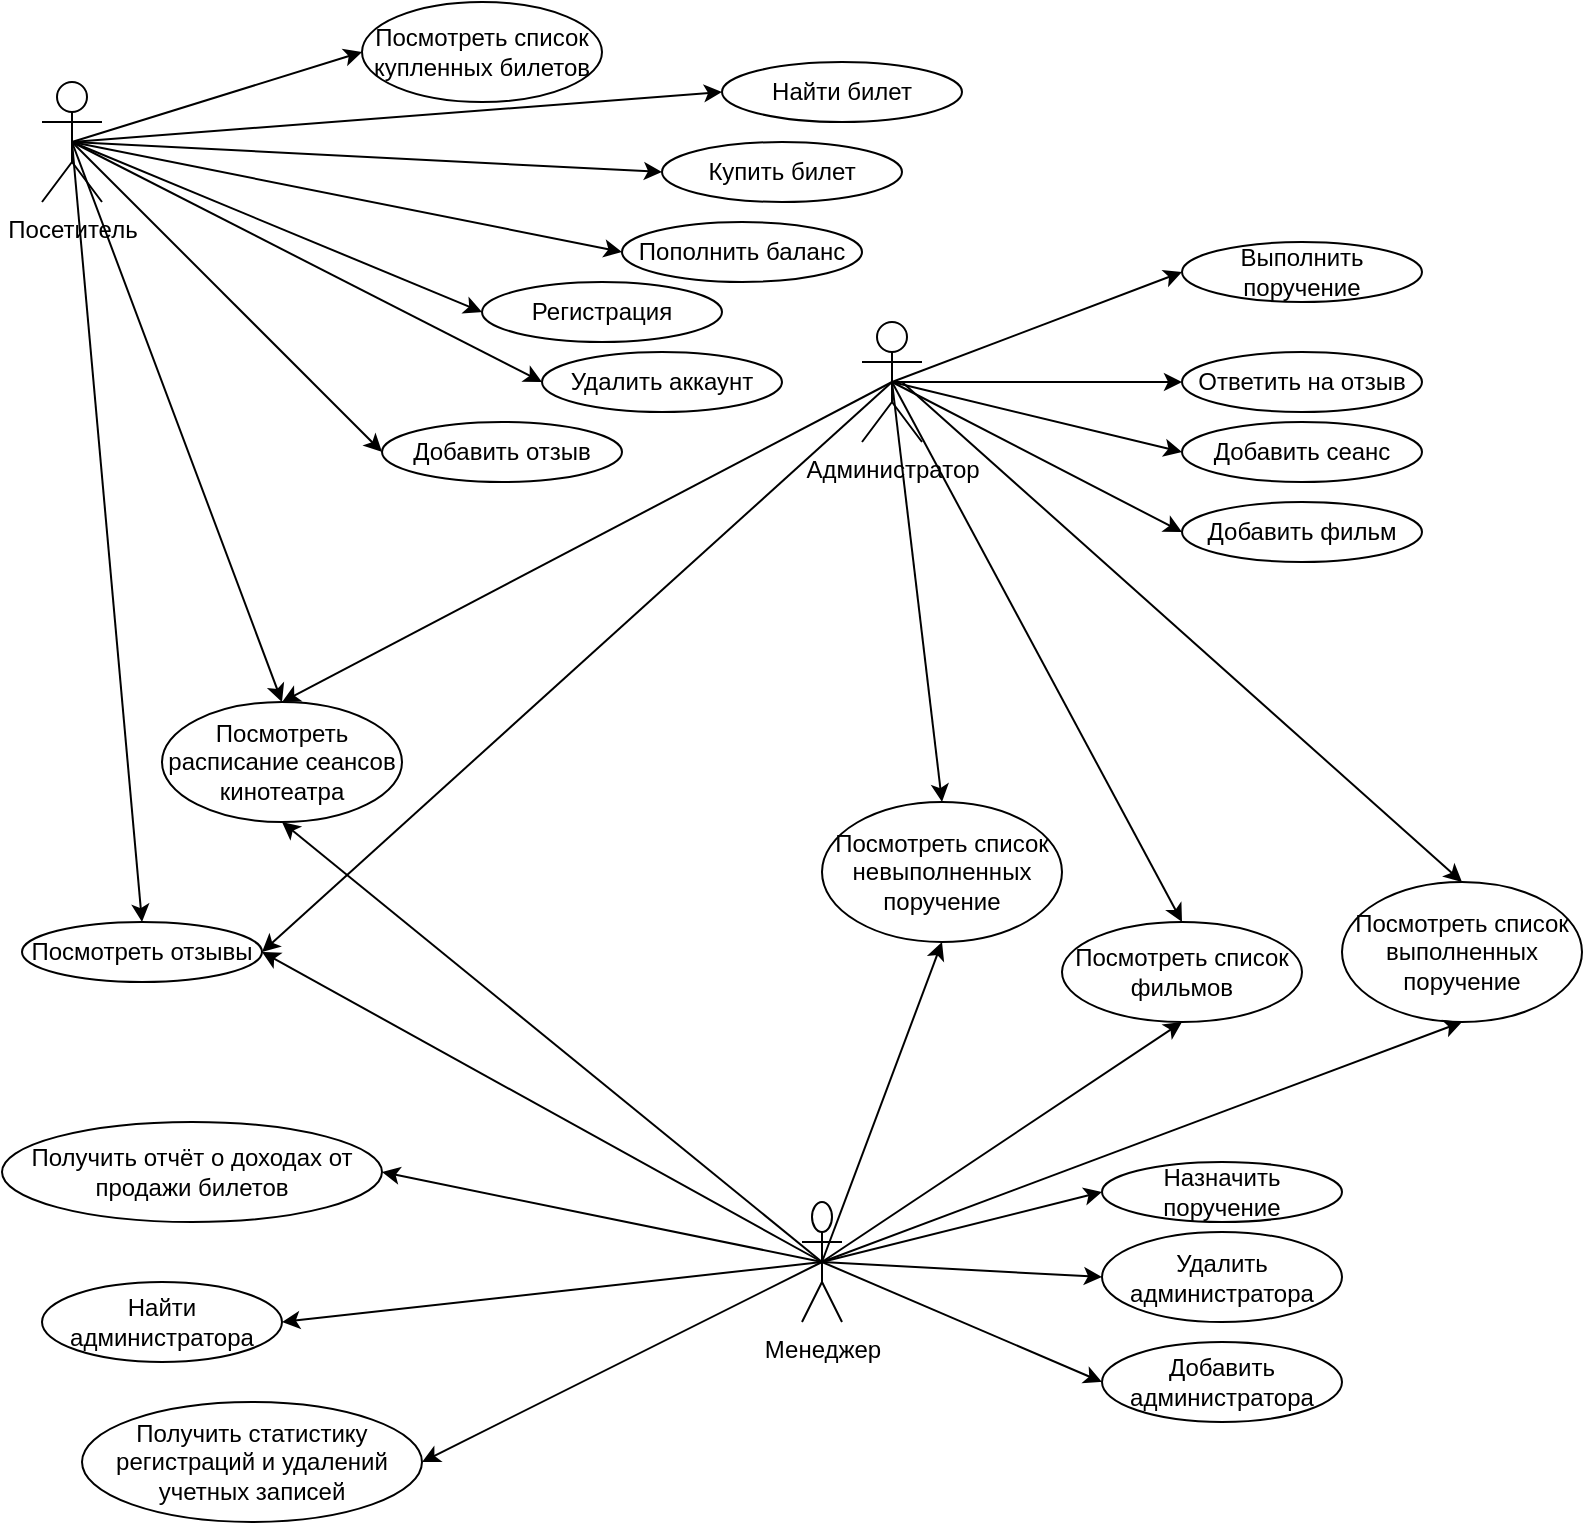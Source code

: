 <mxfile version="20.7.4" type="device"><diagram id="FSVbsr0RItwzyedZOYNi" name="Page-1"><mxGraphModel dx="1120" dy="452" grid="1" gridSize="10" guides="1" tooltips="1" connect="1" arrows="1" fold="1" page="1" pageScale="1" pageWidth="827" pageHeight="1169" math="0" shadow="0"><root><mxCell id="0"/><mxCell id="1" parent="0"/><mxCell id="w5TkHwvx1zYArL_df4Ki-1" value="Посетитель" style="shape=umlActor;verticalLabelPosition=bottom;verticalAlign=top;html=1;outlineConnect=0;" parent="1" vertex="1"><mxGeometry x="40" y="40" width="30" height="60" as="geometry"/></mxCell><mxCell id="w5TkHwvx1zYArL_df4Ki-2" value="Посмотреть расписание сеансов кинотеатра" style="ellipse;whiteSpace=wrap;html=1;" parent="1" vertex="1"><mxGeometry x="100" y="350" width="120" height="60" as="geometry"/></mxCell><mxCell id="w5TkHwvx1zYArL_df4Ki-4" value="Посмотреть отзывы" style="ellipse;whiteSpace=wrap;html=1;" parent="1" vertex="1"><mxGeometry x="30" y="460" width="120" height="30" as="geometry"/></mxCell><mxCell id="w5TkHwvx1zYArL_df4Ki-5" value="Посмотреть список купленных билетов" style="ellipse;whiteSpace=wrap;html=1;" parent="1" vertex="1"><mxGeometry x="200" width="120" height="50" as="geometry"/></mxCell><mxCell id="w5TkHwvx1zYArL_df4Ki-6" value="Найти билет" style="ellipse;whiteSpace=wrap;html=1;" parent="1" vertex="1"><mxGeometry x="380" y="30" width="120" height="30" as="geometry"/></mxCell><mxCell id="w5TkHwvx1zYArL_df4Ki-7" value="Купить билет" style="ellipse;whiteSpace=wrap;html=1;" parent="1" vertex="1"><mxGeometry x="350" y="70" width="120" height="30" as="geometry"/></mxCell><mxCell id="w5TkHwvx1zYArL_df4Ki-8" value="Пополнить баланс" style="ellipse;whiteSpace=wrap;html=1;" parent="1" vertex="1"><mxGeometry x="330" y="110" width="120" height="30" as="geometry"/></mxCell><mxCell id="w5TkHwvx1zYArL_df4Ki-9" value="Удалить аккаунт" style="ellipse;whiteSpace=wrap;html=1;" parent="1" vertex="1"><mxGeometry x="290" y="175" width="120" height="30" as="geometry"/></mxCell><mxCell id="w5TkHwvx1zYArL_df4Ki-10" value="Регистрация" style="ellipse;whiteSpace=wrap;html=1;" parent="1" vertex="1"><mxGeometry x="260" y="140" width="120" height="30" as="geometry"/></mxCell><mxCell id="w5TkHwvx1zYArL_df4Ki-11" value="Добавить отзыв" style="ellipse;whiteSpace=wrap;html=1;" parent="1" vertex="1"><mxGeometry x="210" y="210" width="120" height="30" as="geometry"/></mxCell><mxCell id="w5TkHwvx1zYArL_df4Ki-18" value="" style="endArrow=classic;html=1;rounded=0;exitX=0.5;exitY=0.5;exitDx=0;exitDy=0;exitPerimeter=0;entryX=0;entryY=0.5;entryDx=0;entryDy=0;" parent="1" source="w5TkHwvx1zYArL_df4Ki-1" target="w5TkHwvx1zYArL_df4Ki-5" edge="1"><mxGeometry width="50" height="50" relative="1" as="geometry"><mxPoint x="290" y="250" as="sourcePoint"/><mxPoint x="340" y="200" as="targetPoint"/></mxGeometry></mxCell><mxCell id="w5TkHwvx1zYArL_df4Ki-19" value="" style="endArrow=classic;html=1;rounded=0;exitX=0.5;exitY=0.5;exitDx=0;exitDy=0;exitPerimeter=0;entryX=0;entryY=0.5;entryDx=0;entryDy=0;" parent="1" source="w5TkHwvx1zYArL_df4Ki-1" target="w5TkHwvx1zYArL_df4Ki-6" edge="1"><mxGeometry width="50" height="50" relative="1" as="geometry"><mxPoint x="65" y="80" as="sourcePoint"/><mxPoint x="210" y="35" as="targetPoint"/></mxGeometry></mxCell><mxCell id="w5TkHwvx1zYArL_df4Ki-20" value="" style="endArrow=classic;html=1;rounded=0;exitX=0.5;exitY=0.5;exitDx=0;exitDy=0;exitPerimeter=0;entryX=0;entryY=0.5;entryDx=0;entryDy=0;" parent="1" source="w5TkHwvx1zYArL_df4Ki-1" target="w5TkHwvx1zYArL_df4Ki-7" edge="1"><mxGeometry width="50" height="50" relative="1" as="geometry"><mxPoint x="65" y="80" as="sourcePoint"/><mxPoint x="210" y="80" as="targetPoint"/></mxGeometry></mxCell><mxCell id="w5TkHwvx1zYArL_df4Ki-21" value="" style="endArrow=classic;html=1;rounded=0;exitX=0.5;exitY=0.5;exitDx=0;exitDy=0;exitPerimeter=0;entryX=0;entryY=0.5;entryDx=0;entryDy=0;" parent="1" source="w5TkHwvx1zYArL_df4Ki-1" target="w5TkHwvx1zYArL_df4Ki-8" edge="1"><mxGeometry width="50" height="50" relative="1" as="geometry"><mxPoint x="65" y="80" as="sourcePoint"/><mxPoint x="210" y="115" as="targetPoint"/></mxGeometry></mxCell><mxCell id="w5TkHwvx1zYArL_df4Ki-22" value="" style="endArrow=classic;html=1;rounded=0;exitX=0.5;exitY=0.5;exitDx=0;exitDy=0;exitPerimeter=0;entryX=0;entryY=0.5;entryDx=0;entryDy=0;" parent="1" source="w5TkHwvx1zYArL_df4Ki-1" target="w5TkHwvx1zYArL_df4Ki-10" edge="1"><mxGeometry width="50" height="50" relative="1" as="geometry"><mxPoint x="65" y="80" as="sourcePoint"/><mxPoint x="210" y="155" as="targetPoint"/></mxGeometry></mxCell><mxCell id="w5TkHwvx1zYArL_df4Ki-23" value="" style="endArrow=classic;html=1;rounded=0;exitX=0.5;exitY=0.5;exitDx=0;exitDy=0;exitPerimeter=0;entryX=0;entryY=0.5;entryDx=0;entryDy=0;" parent="1" source="w5TkHwvx1zYArL_df4Ki-1" target="w5TkHwvx1zYArL_df4Ki-9" edge="1"><mxGeometry width="50" height="50" relative="1" as="geometry"><mxPoint x="65" y="80" as="sourcePoint"/><mxPoint x="210" y="195" as="targetPoint"/></mxGeometry></mxCell><mxCell id="w5TkHwvx1zYArL_df4Ki-25" value="Администратор" style="shape=umlActor;verticalLabelPosition=bottom;verticalAlign=top;html=1;outlineConnect=0;" parent="1" vertex="1"><mxGeometry x="450" y="160" width="30" height="60" as="geometry"/></mxCell><mxCell id="w5TkHwvx1zYArL_df4Ki-26" value="Выполнить поручение" style="ellipse;whiteSpace=wrap;html=1;" parent="1" vertex="1"><mxGeometry x="610" y="120" width="120" height="30" as="geometry"/></mxCell><mxCell id="w5TkHwvx1zYArL_df4Ki-27" value="Ответить на отзыв" style="ellipse;whiteSpace=wrap;html=1;" parent="1" vertex="1"><mxGeometry x="610" y="175" width="120" height="30" as="geometry"/></mxCell><mxCell id="w5TkHwvx1zYArL_df4Ki-28" value="Добавить сеанс" style="ellipse;whiteSpace=wrap;html=1;" parent="1" vertex="1"><mxGeometry x="610" y="210" width="120" height="30" as="geometry"/></mxCell><mxCell id="w5TkHwvx1zYArL_df4Ki-29" value="Добавить фильм" style="ellipse;whiteSpace=wrap;html=1;" parent="1" vertex="1"><mxGeometry x="610" y="250" width="120" height="30" as="geometry"/></mxCell><mxCell id="w5TkHwvx1zYArL_df4Ki-30" value="Посмотреть список выполненных поручение" style="ellipse;whiteSpace=wrap;html=1;" parent="1" vertex="1"><mxGeometry x="690" y="440" width="120" height="70" as="geometry"/></mxCell><mxCell id="w5TkHwvx1zYArL_df4Ki-31" value="Посмотреть список невыполненных поручение" style="ellipse;whiteSpace=wrap;html=1;" parent="1" vertex="1"><mxGeometry x="430" y="400" width="120" height="70" as="geometry"/></mxCell><mxCell id="w5TkHwvx1zYArL_df4Ki-32" value="" style="endArrow=classic;html=1;rounded=0;exitX=0.5;exitY=0.5;exitDx=0;exitDy=0;exitPerimeter=0;entryX=0;entryY=0.5;entryDx=0;entryDy=0;" parent="1" source="w5TkHwvx1zYArL_df4Ki-25" target="w5TkHwvx1zYArL_df4Ki-26" edge="1"><mxGeometry width="50" height="50" relative="1" as="geometry"><mxPoint x="700" y="370" as="sourcePoint"/><mxPoint x="750" y="320" as="targetPoint"/></mxGeometry></mxCell><mxCell id="w5TkHwvx1zYArL_df4Ki-33" value="" style="endArrow=classic;html=1;rounded=0;exitX=0.5;exitY=0.5;exitDx=0;exitDy=0;exitPerimeter=0;entryX=0;entryY=0.5;entryDx=0;entryDy=0;" parent="1" source="w5TkHwvx1zYArL_df4Ki-25" target="w5TkHwvx1zYArL_df4Ki-27" edge="1"><mxGeometry width="50" height="50" relative="1" as="geometry"><mxPoint x="475" y="200" as="sourcePoint"/><mxPoint x="620" y="155" as="targetPoint"/></mxGeometry></mxCell><mxCell id="w5TkHwvx1zYArL_df4Ki-34" value="" style="endArrow=classic;html=1;rounded=0;exitX=0.5;exitY=0.5;exitDx=0;exitDy=0;exitPerimeter=0;entryX=0;entryY=0.5;entryDx=0;entryDy=0;" parent="1" source="w5TkHwvx1zYArL_df4Ki-25" target="w5TkHwvx1zYArL_df4Ki-28" edge="1"><mxGeometry width="50" height="50" relative="1" as="geometry"><mxPoint x="475" y="200" as="sourcePoint"/><mxPoint x="620" y="200" as="targetPoint"/></mxGeometry></mxCell><mxCell id="w5TkHwvx1zYArL_df4Ki-35" value="" style="endArrow=classic;html=1;rounded=0;exitX=0.5;exitY=0.5;exitDx=0;exitDy=0;exitPerimeter=0;entryX=0;entryY=0.5;entryDx=0;entryDy=0;" parent="1" source="w5TkHwvx1zYArL_df4Ki-25" target="w5TkHwvx1zYArL_df4Ki-29" edge="1"><mxGeometry width="50" height="50" relative="1" as="geometry"><mxPoint x="475" y="200" as="sourcePoint"/><mxPoint x="620" y="235" as="targetPoint"/></mxGeometry></mxCell><mxCell id="w5TkHwvx1zYArL_df4Ki-38" value="Посмотреть список фильмов" style="ellipse;whiteSpace=wrap;html=1;" parent="1" vertex="1"><mxGeometry x="550" y="460" width="120" height="50" as="geometry"/></mxCell><mxCell id="w5TkHwvx1zYArL_df4Ki-39" value="Менеджер" style="shape=umlActor;verticalLabelPosition=bottom;verticalAlign=top;html=1;outlineConnect=0;" parent="1" vertex="1"><mxGeometry x="420" y="600" width="20" height="60" as="geometry"/></mxCell><mxCell id="w5TkHwvx1zYArL_df4Ki-40" value="Назначить поручение" style="ellipse;whiteSpace=wrap;html=1;" parent="1" vertex="1"><mxGeometry x="570" y="580" width="120" height="30" as="geometry"/></mxCell><mxCell id="w5TkHwvx1zYArL_df4Ki-41" value="Удалить администратора" style="ellipse;whiteSpace=wrap;html=1;" parent="1" vertex="1"><mxGeometry x="570" y="615" width="120" height="45" as="geometry"/></mxCell><mxCell id="w5TkHwvx1zYArL_df4Ki-42" value="Добавить администратора" style="ellipse;whiteSpace=wrap;html=1;" parent="1" vertex="1"><mxGeometry x="570" y="670" width="120" height="40" as="geometry"/></mxCell><mxCell id="w5TkHwvx1zYArL_df4Ki-44" value="" style="endArrow=classic;html=1;rounded=0;exitX=0.5;exitY=0.5;exitDx=0;exitDy=0;exitPerimeter=0;entryX=0;entryY=0.5;entryDx=0;entryDy=0;" parent="1" source="w5TkHwvx1zYArL_df4Ki-39" target="w5TkHwvx1zYArL_df4Ki-40" edge="1"><mxGeometry width="50" height="50" relative="1" as="geometry"><mxPoint x="660" y="810" as="sourcePoint"/><mxPoint x="710" y="760" as="targetPoint"/></mxGeometry></mxCell><mxCell id="w5TkHwvx1zYArL_df4Ki-45" value="" style="endArrow=classic;html=1;rounded=0;exitX=0.5;exitY=0.5;exitDx=0;exitDy=0;exitPerimeter=0;entryX=0;entryY=0.5;entryDx=0;entryDy=0;" parent="1" source="w5TkHwvx1zYArL_df4Ki-39" target="w5TkHwvx1zYArL_df4Ki-41" edge="1"><mxGeometry width="50" height="50" relative="1" as="geometry"><mxPoint x="435" y="640" as="sourcePoint"/><mxPoint x="580" y="595" as="targetPoint"/></mxGeometry></mxCell><mxCell id="w5TkHwvx1zYArL_df4Ki-46" value="" style="endArrow=classic;html=1;rounded=0;exitX=0.5;exitY=0.5;exitDx=0;exitDy=0;exitPerimeter=0;entryX=0;entryY=0.5;entryDx=0;entryDy=0;" parent="1" source="w5TkHwvx1zYArL_df4Ki-39" target="w5TkHwvx1zYArL_df4Ki-42" edge="1"><mxGeometry width="50" height="50" relative="1" as="geometry"><mxPoint x="435" y="640" as="sourcePoint"/><mxPoint x="580" y="640" as="targetPoint"/></mxGeometry></mxCell><mxCell id="w5TkHwvx1zYArL_df4Ki-48" value="Найти администратора" style="ellipse;whiteSpace=wrap;html=1;" parent="1" vertex="1"><mxGeometry x="40" y="640" width="120" height="40" as="geometry"/></mxCell><mxCell id="w5TkHwvx1zYArL_df4Ki-49" value="Получить статистику регистраций и удалений учетных записей" style="ellipse;whiteSpace=wrap;html=1;" parent="1" vertex="1"><mxGeometry x="60" y="700" width="170" height="60" as="geometry"/></mxCell><mxCell id="w5TkHwvx1zYArL_df4Ki-50" value="Получить отчёт о доходах от продажи билетов" style="ellipse;whiteSpace=wrap;html=1;" parent="1" vertex="1"><mxGeometry x="20" y="560" width="190" height="50" as="geometry"/></mxCell><mxCell id="w5TkHwvx1zYArL_df4Ki-51" value="" style="endArrow=classic;html=1;rounded=0;exitX=0.5;exitY=0.5;exitDx=0;exitDy=0;exitPerimeter=0;entryX=1;entryY=0.5;entryDx=0;entryDy=0;" parent="1" source="w5TkHwvx1zYArL_df4Ki-39" target="w5TkHwvx1zYArL_df4Ki-49" edge="1"><mxGeometry width="50" height="50" relative="1" as="geometry"><mxPoint x="435" y="640" as="sourcePoint"/><mxPoint x="580" y="745" as="targetPoint"/></mxGeometry></mxCell><mxCell id="w5TkHwvx1zYArL_df4Ki-52" value="" style="endArrow=classic;html=1;rounded=0;exitX=0.5;exitY=0.5;exitDx=0;exitDy=0;exitPerimeter=0;entryX=1;entryY=0.5;entryDx=0;entryDy=0;" parent="1" source="w5TkHwvx1zYArL_df4Ki-39" target="w5TkHwvx1zYArL_df4Ki-48" edge="1"><mxGeometry width="50" height="50" relative="1" as="geometry"><mxPoint x="435" y="640" as="sourcePoint"/><mxPoint x="310" y="780" as="targetPoint"/></mxGeometry></mxCell><mxCell id="w5TkHwvx1zYArL_df4Ki-53" value="" style="endArrow=classic;html=1;rounded=0;exitX=0.5;exitY=0.5;exitDx=0;exitDy=0;exitPerimeter=0;entryX=1;entryY=0.5;entryDx=0;entryDy=0;" parent="1" source="w5TkHwvx1zYArL_df4Ki-39" target="w5TkHwvx1zYArL_df4Ki-50" edge="1"><mxGeometry width="50" height="50" relative="1" as="geometry"><mxPoint x="435" y="640" as="sourcePoint"/><mxPoint x="290" y="690" as="targetPoint"/></mxGeometry></mxCell><mxCell id="w5TkHwvx1zYArL_df4Ki-54" value="" style="endArrow=classic;html=1;rounded=0;exitX=0.5;exitY=0.5;exitDx=0;exitDy=0;exitPerimeter=0;entryX=1;entryY=0.5;entryDx=0;entryDy=0;" parent="1" source="w5TkHwvx1zYArL_df4Ki-39" target="w5TkHwvx1zYArL_df4Ki-4" edge="1"><mxGeometry width="50" height="50" relative="1" as="geometry"><mxPoint x="435" y="640" as="sourcePoint"/><mxPoint x="330" y="595" as="targetPoint"/></mxGeometry></mxCell><mxCell id="w5TkHwvx1zYArL_df4Ki-56" value="" style="endArrow=classic;html=1;rounded=0;exitX=0.5;exitY=0.5;exitDx=0;exitDy=0;exitPerimeter=0;entryX=0.5;entryY=0;entryDx=0;entryDy=0;" parent="1" source="w5TkHwvx1zYArL_df4Ki-1" target="w5TkHwvx1zYArL_df4Ki-4" edge="1"><mxGeometry width="50" height="50" relative="1" as="geometry"><mxPoint x="435" y="640" as="sourcePoint"/><mxPoint x="400" y="520" as="targetPoint"/></mxGeometry></mxCell><mxCell id="w5TkHwvx1zYArL_df4Ki-57" value="" style="endArrow=classic;html=1;rounded=0;exitX=0.5;exitY=0.5;exitDx=0;exitDy=0;exitPerimeter=0;entryX=0.5;entryY=0;entryDx=0;entryDy=0;" parent="1" source="w5TkHwvx1zYArL_df4Ki-1" target="w5TkHwvx1zYArL_df4Ki-2" edge="1"><mxGeometry width="50" height="50" relative="1" as="geometry"><mxPoint x="65" y="80" as="sourcePoint"/><mxPoint x="90" y="450" as="targetPoint"/></mxGeometry></mxCell><mxCell id="w5TkHwvx1zYArL_df4Ki-58" value="" style="endArrow=classic;html=1;rounded=0;exitX=0.5;exitY=0.5;exitDx=0;exitDy=0;exitPerimeter=0;entryX=0;entryY=0.5;entryDx=0;entryDy=0;" parent="1" source="w5TkHwvx1zYArL_df4Ki-1" target="w5TkHwvx1zYArL_df4Ki-11" edge="1"><mxGeometry width="50" height="50" relative="1" as="geometry"><mxPoint x="65" y="80" as="sourcePoint"/><mxPoint x="310" y="310" as="targetPoint"/></mxGeometry></mxCell><mxCell id="w5TkHwvx1zYArL_df4Ki-59" value="" style="endArrow=classic;html=1;rounded=0;exitX=0.5;exitY=0.5;exitDx=0;exitDy=0;exitPerimeter=0;entryX=0.5;entryY=0;entryDx=0;entryDy=0;" parent="1" source="w5TkHwvx1zYArL_df4Ki-25" target="w5TkHwvx1zYArL_df4Ki-2" edge="1"><mxGeometry width="50" height="50" relative="1" as="geometry"><mxPoint x="475" y="200" as="sourcePoint"/><mxPoint x="620" y="275" as="targetPoint"/></mxGeometry></mxCell><mxCell id="w5TkHwvx1zYArL_df4Ki-63" value="" style="endArrow=classic;html=1;rounded=0;exitX=0.5;exitY=0.5;exitDx=0;exitDy=0;exitPerimeter=0;entryX=1;entryY=0.5;entryDx=0;entryDy=0;" parent="1" source="w5TkHwvx1zYArL_df4Ki-25" target="w5TkHwvx1zYArL_df4Ki-4" edge="1"><mxGeometry width="50" height="50" relative="1" as="geometry"><mxPoint x="65" y="80" as="sourcePoint"/><mxPoint x="140" y="430" as="targetPoint"/></mxGeometry></mxCell><mxCell id="w5TkHwvx1zYArL_df4Ki-64" value="" style="endArrow=classic;html=1;rounded=0;exitX=0.5;exitY=0.5;exitDx=0;exitDy=0;exitPerimeter=0;entryX=0.5;entryY=1;entryDx=0;entryDy=0;" parent="1" source="w5TkHwvx1zYArL_df4Ki-39" target="w5TkHwvx1zYArL_df4Ki-31" edge="1"><mxGeometry width="50" height="50" relative="1" as="geometry"><mxPoint x="435" y="640" as="sourcePoint"/><mxPoint x="580" y="605" as="targetPoint"/></mxGeometry></mxCell><mxCell id="w5TkHwvx1zYArL_df4Ki-65" value="" style="endArrow=classic;html=1;rounded=0;exitX=0.5;exitY=0.5;exitDx=0;exitDy=0;exitPerimeter=0;entryX=0.5;entryY=1;entryDx=0;entryDy=0;" parent="1" source="w5TkHwvx1zYArL_df4Ki-39" target="w5TkHwvx1zYArL_df4Ki-30" edge="1"><mxGeometry width="50" height="50" relative="1" as="geometry"><mxPoint x="435" y="640" as="sourcePoint"/><mxPoint x="510" y="410" as="targetPoint"/></mxGeometry></mxCell><mxCell id="w5TkHwvx1zYArL_df4Ki-66" value="" style="endArrow=classic;html=1;rounded=0;exitX=0.5;exitY=0.5;exitDx=0;exitDy=0;exitPerimeter=0;entryX=0.5;entryY=1;entryDx=0;entryDy=0;" parent="1" source="w5TkHwvx1zYArL_df4Ki-39" target="w5TkHwvx1zYArL_df4Ki-38" edge="1"><mxGeometry width="50" height="50" relative="1" as="geometry"><mxPoint x="435" y="640" as="sourcePoint"/><mxPoint x="435" y="440" as="targetPoint"/></mxGeometry></mxCell><mxCell id="w5TkHwvx1zYArL_df4Ki-67" value="" style="endArrow=classic;html=1;rounded=0;exitX=0.5;exitY=0.5;exitDx=0;exitDy=0;exitPerimeter=0;entryX=0.5;entryY=0;entryDx=0;entryDy=0;" parent="1" source="w5TkHwvx1zYArL_df4Ki-25" target="w5TkHwvx1zYArL_df4Ki-31" edge="1"><mxGeometry width="50" height="50" relative="1" as="geometry"><mxPoint x="475" y="200" as="sourcePoint"/><mxPoint x="620" y="275" as="targetPoint"/></mxGeometry></mxCell><mxCell id="w5TkHwvx1zYArL_df4Ki-68" value="" style="endArrow=classic;html=1;rounded=0;exitX=0.5;exitY=0.5;exitDx=0;exitDy=0;exitPerimeter=0;entryX=0.5;entryY=0;entryDx=0;entryDy=0;" parent="1" source="w5TkHwvx1zYArL_df4Ki-25" target="w5TkHwvx1zYArL_df4Ki-38" edge="1"><mxGeometry width="50" height="50" relative="1" as="geometry"><mxPoint x="475" y="200" as="sourcePoint"/><mxPoint x="435" y="370" as="targetPoint"/></mxGeometry></mxCell><mxCell id="w5TkHwvx1zYArL_df4Ki-69" value="" style="endArrow=classic;html=1;rounded=0;entryX=0.5;entryY=0;entryDx=0;entryDy=0;" parent="1" target="w5TkHwvx1zYArL_df4Ki-30" edge="1"><mxGeometry width="50" height="50" relative="1" as="geometry"><mxPoint x="470" y="190" as="sourcePoint"/><mxPoint x="580" y="410" as="targetPoint"/></mxGeometry></mxCell><mxCell id="w5TkHwvx1zYArL_df4Ki-70" value="" style="endArrow=classic;html=1;rounded=0;exitX=0.5;exitY=0.5;exitDx=0;exitDy=0;exitPerimeter=0;entryX=0.5;entryY=1;entryDx=0;entryDy=0;" parent="1" source="w5TkHwvx1zYArL_df4Ki-39" target="w5TkHwvx1zYArL_df4Ki-2" edge="1"><mxGeometry width="50" height="50" relative="1" as="geometry"><mxPoint x="435" y="640" as="sourcePoint"/><mxPoint x="160" y="485" as="targetPoint"/></mxGeometry></mxCell></root></mxGraphModel></diagram></mxfile>